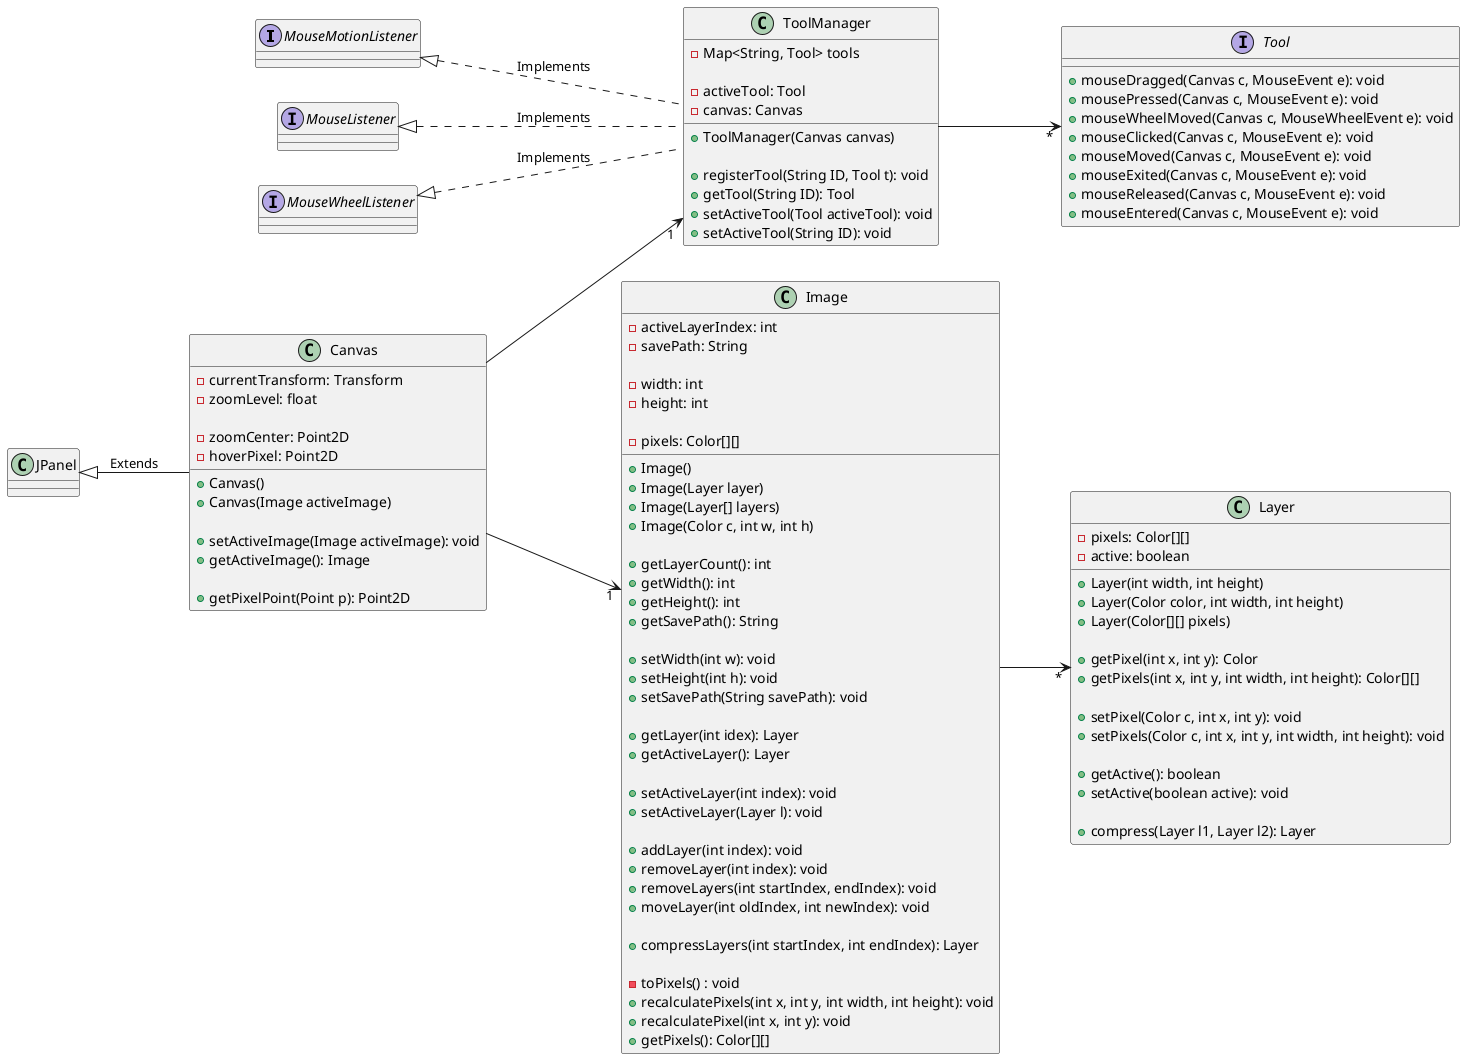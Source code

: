 @startuml Canvas Class Diagram

left to right direction

interface MouseMotionListener
interface MouseListener
interface MouseWheelListener
class JPanel

interface Tool{
    + mouseDragged(Canvas c, MouseEvent e): void
    + mousePressed(Canvas c, MouseEvent e): void
    + mouseWheelMoved(Canvas c, MouseWheelEvent e): void
    + mouseClicked(Canvas c, MouseEvent e): void
    + mouseMoved(Canvas c, MouseEvent e): void
    + mouseExited(Canvas c, MouseEvent e): void
    + mouseReleased(Canvas c, MouseEvent e): void
    + mouseEntered(Canvas c, MouseEvent e): void
}

class ToolManager {
    - Map<String, Tool> tools

    - activeTool: Tool
    - canvas: Canvas

    + ToolManager(Canvas canvas)

    + registerTool(String ID, Tool t): void
    + getTool(String ID): Tool
    + setActiveTool(Tool activeTool): void
    + setActiveTool(String ID): void
}

class Canvas {
    - currentTransform: Transform
    - zoomLevel: float

    - zoomCenter: Point2D
    - hoverPixel: Point2D

    + Canvas()
    + Canvas(Image activeImage)
    
    + setActiveImage(Image activeImage): void
    + getActiveImage(): Image

    + getPixelPoint(Point p): Point2D

}

class Image {
    - activeLayerIndex: int 
    - savePath: String

    - width: int
    - height: int

    - pixels: Color[][]

    + Image()
    + Image(Layer layer)
    + Image(Layer[] layers)
    + Image(Color c, int w, int h)

    + getLayerCount(): int
    + getWidth(): int
    + getHeight(): int
    + getSavePath(): String

    + setWidth(int w): void
    + setHeight(int h): void
    + setSavePath(String savePath): void

    + getLayer(int idex): Layer
    + getActiveLayer(): Layer

    + setActiveLayer(int index): void
    + setActiveLayer(Layer l): void

    + addLayer(int index): void
    + removeLayer(int index): void
    + removeLayers(int startIndex, endIndex): void
    + moveLayer(int oldIndex, int newIndex): void

    + compressLayers(int startIndex, int endIndex): Layer

    - toPixels() : void
    + recalculatePixels(int x, int y, int width, int height): void
    + recalculatePixel(int x, int y): void
    + getPixels(): Color[][]
}

class Layer {
    - pixels: Color[][]
    - active: boolean

    + Layer(int width, int height)
    + Layer(Color color, int width, int height)
    + Layer(Color[][] pixels)

    + getPixel(int x, int y): Color
    + getPixels(int x, int y, int width, int height): Color[][]

    + setPixel(Color c, int x, int y): void
    + setPixels(Color c, int x, int y, int width, int height): void

    + getActive(): boolean
    + setActive(boolean active): void

    + compress(Layer l1, Layer l2): Layer
}

Image --> "*" Layer
Canvas --> "1" Image
Canvas --> "1" ToolManager

ToolManager --> "*" Tool

MouseListener <|.. ToolManager : "Implements"
MouseMotionListener <|.. ToolManager : "Implements"
MouseWheelListener <|.. ToolManager : "Implements"

JPanel <|-- Canvas: "Extends"

@enduml